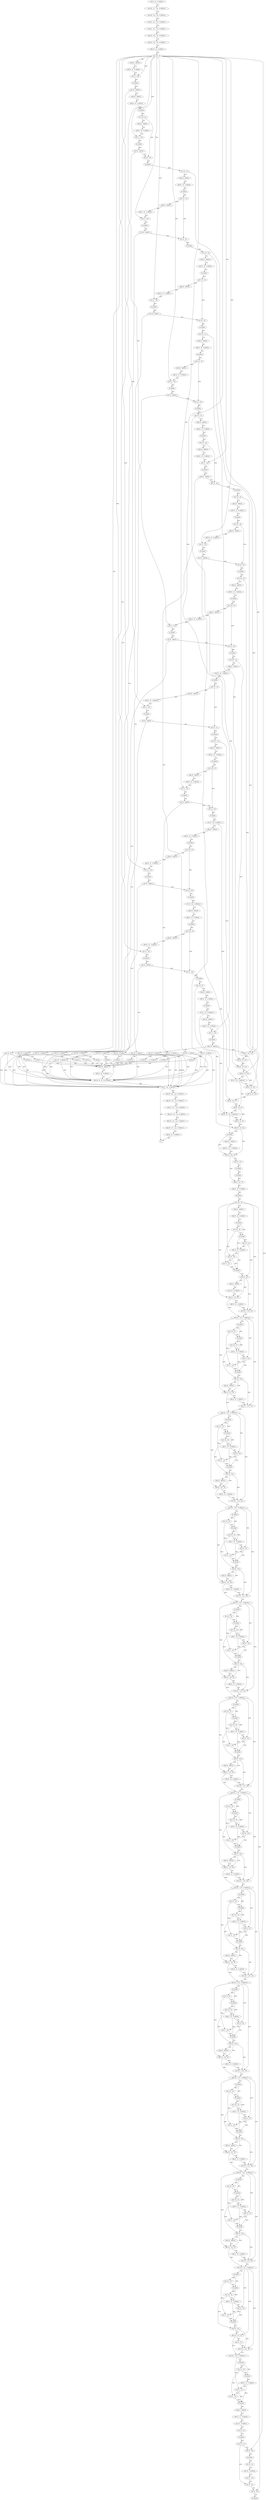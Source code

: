 digraph "func" {
"4214360" [label = "sub sp , sp , # address" ]
"4214364" [label = "stp x28 , x27 , [ sp , # address ]" ]
"4214368" [label = "stp x26 , x25 , [ sp , # address ]" ]
"4214372" [label = "stp x24 , x23 , [ sp , # address ]" ]
"4214376" [label = "stp x22 , x21 , [ sp , # address ]" ]
"4214380" [label = "stp x20 , x19 , [ sp , # address ]" ]
"4214384" [label = "stp x29 , x30 , [ sp , # address ]" ]
"4214388" [label = "add x29 , sp , # address" ]
"4214392" [label = "mov x19 , x0" ]
"4214396" [label = "adrp x0 , address" ]
"4214400" [label = "add x0 , x0 , # address" ]
"4214404" [label = "mov x1 , x19" ]
"4214408" [label = "bl symbol" ]
"4214412" [label = "cbz w0 , address" ]
"4214988" [label = "mov x8 , xzr" ]
"4214416" [label = "adrp x0 , address" ]
"4214992" [label = "b address" ]
"4215080" [label = "adrp x9 , address" ]
"4214420" [label = "add x0 , x0 , # address" ]
"4214424" [label = "bl symbol" ]
"4214428" [label = "mov x20 , x0" ]
"4214432" [label = "adrp x0 , address" ]
"4214436" [label = "add x0 , x0 , # address" ]
"4214440" [label = "mov x1 , x19" ]
"4214444" [label = "bl symbol" ]
"4214448" [label = "cbz w0 , address" ]
"4214996" [label = "mov w8 , # address" ]
"4214452" [label = "mov x0 , x20" ]
"4215084" [label = "add x9 , x9 , # address" ]
"4215088" [label = "add x8 , x9 , x8 , lsl # address" ]
"4215092" [label = "ldr w0 , [ x8 , # address ]" ]
"4215096" [label = "ldp x29 , x30 , [ sp , # address ]" ]
"4215100" [label = "ldp x20 , x19 , [ sp , # address ]" ]
"4215104" [label = "ldp x22 , x21 , [ sp , # address ]" ]
"4215108" [label = "ldp x24 , x23 , [ sp , # address ]" ]
"4215112" [label = "ldp x26 , x25 , [ sp , # address ]" ]
"4215116" [label = "ldp x28 , x27 , [ sp , # address ]" ]
"4215120" [label = "add sp , sp , # address" ]
"4215124" [label = "ret" ]
"4215000" [label = "b address" ]
"4214456" [label = "bl symbol" ]
"4214460" [label = "mov x20 , x0" ]
"4214464" [label = "adrp x0 , address" ]
"4214468" [label = "add x0 , x0 , # address" ]
"4214472" [label = "bl symbol" ]
"4214476" [label = "mov x21 , x0" ]
"4214480" [label = "adrp x0 , address" ]
"4214484" [label = "add x0 , x0 , # address" ]
"4214488" [label = "mov x1 , x19" ]
"4214492" [label = "bl symbol" ]
"4214496" [label = "cbz w0 , address" ]
"4215004" [label = "mov w8 , # address" ]
"4214500" [label = "mov x0 , x21" ]
"4215008" [label = "b address" ]
"4214504" [label = "bl symbol" ]
"4214508" [label = "mov x21 , x0" ]
"4214512" [label = "adrp x0 , address" ]
"4214516" [label = "add x0 , x0 , # address" ]
"4214520" [label = "bl symbol" ]
"4214524" [label = "mov x22 , x0" ]
"4214528" [label = "adrp x0 , address" ]
"4214532" [label = "add x0 , x0 , # address" ]
"4214536" [label = "mov x1 , x19" ]
"4214540" [label = "bl symbol" ]
"4214544" [label = "cbz w0 , address" ]
"4215012" [label = "mov w8 , # address" ]
"4214548" [label = "mov x0 , x22" ]
"4215016" [label = "b address" ]
"4214552" [label = "bl symbol" ]
"4214556" [label = "mov x22 , x0" ]
"4214560" [label = "adrp x0 , address" ]
"4214564" [label = "add x0 , x0 , # address" ]
"4214568" [label = "bl symbol" ]
"4214572" [label = "mov x23 , x0" ]
"4214576" [label = "adrp x0 , address" ]
"4214580" [label = "add x0 , x0 , # address" ]
"4214584" [label = "mov x1 , x19" ]
"4214588" [label = "bl symbol" ]
"4214592" [label = "cbz w0 , address" ]
"4215020" [label = "mov w8 , # address" ]
"4214596" [label = "mov x0 , x23" ]
"4215024" [label = "b address" ]
"4214600" [label = "bl symbol" ]
"4214604" [label = "mov x23 , x0" ]
"4214608" [label = "adrp x0 , address" ]
"4214612" [label = "add x0 , x0 , # address" ]
"4214616" [label = "bl symbol" ]
"4214620" [label = "mov x24 , x0" ]
"4214624" [label = "adrp x0 , address" ]
"4214628" [label = "add x0 , x0 , # address" ]
"4214632" [label = "mov x1 , x19" ]
"4214636" [label = "bl symbol" ]
"4214640" [label = "cbz w0 , address" ]
"4215028" [label = "mov w8 , # address" ]
"4214644" [label = "mov x0 , x24" ]
"4215032" [label = "b address" ]
"4214648" [label = "bl symbol" ]
"4214652" [label = "mov x24 , x0" ]
"4214656" [label = "adrp x0 , address" ]
"4214660" [label = "add x0 , x0 , # address" ]
"4214664" [label = "bl symbol" ]
"4214668" [label = "mov x25 , x0" ]
"4214672" [label = "adrp x0 , address" ]
"4214676" [label = "add x0 , x0 , # address" ]
"4214680" [label = "mov x1 , x19" ]
"4214684" [label = "bl symbol" ]
"4214688" [label = "cbz w0 , address" ]
"4215036" [label = "mov w8 , # address" ]
"4214692" [label = "mov x0 , x25" ]
"4215040" [label = "b address" ]
"4214696" [label = "bl symbol" ]
"4214700" [label = "mov x25 , x0" ]
"4214704" [label = "adrp x0 , address" ]
"4214708" [label = "add x0 , x0 , # address" ]
"4214712" [label = "bl symbol" ]
"4214716" [label = "mov x26 , x0" ]
"4214720" [label = "adrp x0 , address" ]
"4214724" [label = "add x0 , x0 , # address" ]
"4214728" [label = "mov x1 , x19" ]
"4214732" [label = "bl symbol" ]
"4214736" [label = "cbz w0 , address" ]
"4215044" [label = "mov w8 , # address" ]
"4214740" [label = "mov x0 , x26" ]
"4215048" [label = "b address" ]
"4214744" [label = "bl symbol" ]
"4214748" [label = "mov x26 , x0" ]
"4214752" [label = "adrp x0 , address" ]
"4214756" [label = "add x0 , x0 , # address" ]
"4214760" [label = "bl symbol" ]
"4214764" [label = "mov x27 , x0" ]
"4214768" [label = "adrp x0 , address" ]
"4214772" [label = "add x0 , x0 , # address" ]
"4214776" [label = "mov x1 , x19" ]
"4214780" [label = "bl symbol" ]
"4214784" [label = "cbz w0 , address" ]
"4215052" [label = "mov w8 , # address" ]
"4214788" [label = "mov x0 , x27" ]
"4215056" [label = "b address" ]
"4214792" [label = "bl symbol" ]
"4214796" [label = "mov x27 , x0" ]
"4214800" [label = "adrp x0 , address" ]
"4214804" [label = "add x0 , x0 , # address" ]
"4214808" [label = "bl symbol" ]
"4214812" [label = "mov x28 , x0" ]
"4214816" [label = "adrp x0 , address" ]
"4214820" [label = "add x0 , x0 , # address" ]
"4214824" [label = "mov x1 , x19" ]
"4214828" [label = "bl symbol" ]
"4214832" [label = "cbz w0 , address" ]
"4215060" [label = "mov w8 , # address" ]
"4214836" [label = "mov x0 , x28" ]
"4215064" [label = "b address" ]
"4214840" [label = "bl symbol" ]
"4214844" [label = "str x0 , [ sp , # address ]" ]
"4214848" [label = "adrp x0 , address" ]
"4214852" [label = "add x0 , x0 , # address" ]
"4214856" [label = "bl symbol" ]
"4214860" [label = "mov x28 , x0" ]
"4214864" [label = "adrp x0 , address" ]
"4214868" [label = "add x0 , x0 , # address" ]
"4214872" [label = "mov x1 , x19" ]
"4214876" [label = "bl symbol" ]
"4214880" [label = "cbz w0 , address" ]
"4215068" [label = "mov w8 , # address" ]
"4214884" [label = "mov x0 , x28" ]
"4215072" [label = "b address" ]
"4214888" [label = "bl symbol" ]
"4214892" [label = "str x0 , [ sp , # address ]" ]
"4214896" [label = "adrp x0 , address" ]
"4214900" [label = "add x0 , x0 , # address" ]
"4214904" [label = "bl symbol" ]
"4214908" [label = "mov x28 , x0" ]
"4214912" [label = "adrp x0 , address" ]
"4214916" [label = "add x0 , x0 , # address" ]
"4214920" [label = "mov x1 , x19" ]
"4214924" [label = "bl symbol" ]
"4214928" [label = "cbz w0 , address" ]
"4215076" [label = "mov w8 , # address" ]
"4214932" [label = "mov x0 , x28" ]
"4214936" [label = "bl symbol" ]
"4214940" [label = "mov x28 , x0" ]
"4214944" [label = "adrp x0 , address" ]
"4214948" [label = "add x0 , x0 , # address" ]
"4214952" [label = "bl symbol" ]
"4214956" [label = "str x0 , [ sp , # address ]" ]
"4214960" [label = "adrp x0 , address" ]
"4214964" [label = "add x0 , x0 , # address" ]
"4214968" [label = "mov x1 , x19" ]
"4214972" [label = "bl symbol" ]
"4214976" [label = "cbnz w0 , address" ]
"4215128" [label = "add x8 , x20 , x21" ]
"4214980" [label = "mov w8 , # address" ]
"4215132" [label = "add x8 , x8 , x22" ]
"4215136" [label = "add x8 , x8 , x23" ]
"4215140" [label = "add x8 , x8 , x24" ]
"4215144" [label = "ldr x9 , [ sp , # address ]" ]
"4215148" [label = "add x8 , x8 , x25" ]
"4215152" [label = "add x8 , x8 , x26" ]
"4215156" [label = "add x8 , x8 , x27" ]
"4215160" [label = "add x8 , x8 , x9" ]
"4215164" [label = "ldp x0 , x9 , [ sp , # address ]" ]
"4215168" [label = "add x8 , x8 , x9" ]
"4215172" [label = "add x20 , x8 , x28" ]
"4215176" [label = "bl symbol" ]
"4215180" [label = "adrp x21 , address" ]
"4215184" [label = "add x21 , x21 , # address" ]
"4215188" [label = "add x20 , x20 , x0" ]
"4215192" [label = "mov x0 , x21" ]
"4215196" [label = "bl symbol" ]
"4215200" [label = "bl symbol" ]
"4215204" [label = "add x8 , x20 , x0" ]
"4215208" [label = "add x0 , x8 , # address" ]
"4215212" [label = "bl symbol" ]
"4215216" [label = "mov x20 , x0" ]
"4215220" [label = "adrp x0 , address" ]
"4215224" [label = "add x0 , x0 , # address" ]
"4215228" [label = "bl symbol" ]
"4215232" [label = "mov x22 , x0" ]
"4215236" [label = "bl symbol" ]
"4215240" [label = "mov x23 , x0" ]
"4215244" [label = "add x2 , x0 , # address" ]
"4215248" [label = "mov x0 , x20" ]
"4215252" [label = "mov x1 , x22" ]
"4215256" [label = "bl symbol" ]
"4215260" [label = "sxtw x8 , w23" ]
"4215264" [label = "adrp x0 , address" ]
"4215268" [label = "mov w25 , # address" ]
"4215272" [label = "add x22 , x20 , x8" ]
"4215276" [label = "add x0 , x0 , # address" ]
"4215280" [label = "strh w25 , [ x20 , x8 ]" ]
"4215284" [label = "strb wzr , [ x22 , # address ]!" ]
"4215288" [label = "bl symbol" ]
"4215292" [label = "mov x23 , x0" ]
"4215296" [label = "bl symbol" ]
"4215300" [label = "mov x24 , x0" ]
"4215304" [label = "add x2 , x0 , # address" ]
"4215308" [label = "mov x0 , x22" ]
"4215312" [label = "mov x1 , x23" ]
"4215316" [label = "bl symbol" ]
"4215320" [label = "sxtw x8 , w24" ]
"4215324" [label = "adrp x0 , address" ]
"4215328" [label = "add x23 , x22 , x8" ]
"4215332" [label = "add x0 , x0 , # address" ]
"4215336" [label = "strh w25 , [ x22 , x8 ]" ]
"4215340" [label = "strb wzr , [ x23 , # address ]!" ]
"4215344" [label = "bl symbol" ]
"4215348" [label = "mov x22 , x0" ]
"4215352" [label = "bl symbol" ]
"4215356" [label = "mov x24 , x0" ]
"4215360" [label = "add x2 , x0 , # address" ]
"4215364" [label = "mov x0 , x23" ]
"4215368" [label = "mov x1 , x22" ]
"4215372" [label = "bl symbol" ]
"4215376" [label = "sxtw x8 , w24" ]
"4215380" [label = "adrp x0 , address" ]
"4215384" [label = "add x22 , x23 , x8" ]
"4215388" [label = "add x0 , x0 , # address" ]
"4215392" [label = "strh w25 , [ x23 , x8 ]" ]
"4215396" [label = "strb wzr , [ x22 , # address ]!" ]
"4215400" [label = "bl symbol" ]
"4215404" [label = "mov x23 , x0" ]
"4215408" [label = "bl symbol" ]
"4215412" [label = "mov x24 , x0" ]
"4215416" [label = "add x2 , x0 , # address" ]
"4215420" [label = "mov x0 , x22" ]
"4215424" [label = "mov x1 , x23" ]
"4215428" [label = "bl symbol" ]
"4215432" [label = "sxtw x8 , w24" ]
"4215436" [label = "adrp x0 , address" ]
"4215440" [label = "add x23 , x22 , x8" ]
"4215444" [label = "add x0 , x0 , # address" ]
"4215448" [label = "strh w25 , [ x22 , x8 ]" ]
"4215452" [label = "strb wzr , [ x23 , # address ]!" ]
"4215456" [label = "bl symbol" ]
"4215460" [label = "mov x22 , x0" ]
"4215464" [label = "bl symbol" ]
"4215468" [label = "mov x24 , x0" ]
"4215472" [label = "add x2 , x0 , # address" ]
"4215476" [label = "mov x0 , x23" ]
"4215480" [label = "mov x1 , x22" ]
"4215484" [label = "bl symbol" ]
"4215488" [label = "sxtw x8 , w24" ]
"4215492" [label = "adrp x0 , address" ]
"4215496" [label = "add x22 , x23 , x8" ]
"4215500" [label = "add x0 , x0 , # address" ]
"4215504" [label = "strh w25 , [ x23 , x8 ]" ]
"4215508" [label = "strb wzr , [ x22 , # address ]!" ]
"4215512" [label = "bl symbol" ]
"4215516" [label = "mov x23 , x0" ]
"4215520" [label = "bl symbol" ]
"4215524" [label = "mov x24 , x0" ]
"4215528" [label = "add x2 , x0 , # address" ]
"4215532" [label = "mov x0 , x22" ]
"4215536" [label = "mov x1 , x23" ]
"4215540" [label = "bl symbol" ]
"4215544" [label = "sxtw x8 , w24" ]
"4215548" [label = "adrp x0 , address" ]
"4215552" [label = "add x23 , x22 , x8" ]
"4215556" [label = "add x0 , x0 , # address" ]
"4215560" [label = "strh w25 , [ x22 , x8 ]" ]
"4215564" [label = "strb wzr , [ x23 , # address ]!" ]
"4215568" [label = "bl symbol" ]
"4215572" [label = "mov x22 , x0" ]
"4215576" [label = "bl symbol" ]
"4215580" [label = "mov x24 , x0" ]
"4215584" [label = "add x2 , x0 , # address" ]
"4215588" [label = "mov x0 , x23" ]
"4215592" [label = "mov x1 , x22" ]
"4215596" [label = "bl symbol" ]
"4215600" [label = "sxtw x8 , w24" ]
"4215604" [label = "adrp x0 , address" ]
"4215608" [label = "add x22 , x23 , x8" ]
"4215612" [label = "add x0 , x0 , # address" ]
"4215616" [label = "strh w25 , [ x23 , x8 ]" ]
"4215620" [label = "strb wzr , [ x22 , # address ]!" ]
"4215624" [label = "bl symbol" ]
"4215628" [label = "mov x23 , x0" ]
"4215632" [label = "bl symbol" ]
"4215636" [label = "mov x24 , x0" ]
"4215640" [label = "add x2 , x0 , # address" ]
"4215644" [label = "mov x0 , x22" ]
"4215648" [label = "mov x1 , x23" ]
"4215652" [label = "bl symbol" ]
"4215656" [label = "sxtw x8 , w24" ]
"4215660" [label = "adrp x0 , address" ]
"4215664" [label = "add x23 , x22 , x8" ]
"4215668" [label = "add x0 , x0 , # address" ]
"4215672" [label = "strh w25 , [ x22 , x8 ]" ]
"4215676" [label = "strb wzr , [ x23 , # address ]!" ]
"4215680" [label = "bl symbol" ]
"4215684" [label = "mov x22 , x0" ]
"4215688" [label = "bl symbol" ]
"4215692" [label = "mov x24 , x0" ]
"4215696" [label = "add x2 , x0 , # address" ]
"4215700" [label = "mov x0 , x23" ]
"4215704" [label = "mov x1 , x22" ]
"4215708" [label = "bl symbol" ]
"4215712" [label = "sxtw x8 , w24" ]
"4215716" [label = "adrp x0 , address" ]
"4215720" [label = "add x22 , x23 , x8" ]
"4215724" [label = "add x0 , x0 , # address" ]
"4215728" [label = "strh w25 , [ x23 , x8 ]" ]
"4215732" [label = "strb wzr , [ x22 , # address ]!" ]
"4215736" [label = "bl symbol" ]
"4215740" [label = "mov x23 , x0" ]
"4215744" [label = "bl symbol" ]
"4215748" [label = "mov x24 , x0" ]
"4215752" [label = "add x2 , x0 , # address" ]
"4215756" [label = "mov x0 , x22" ]
"4215760" [label = "mov x1 , x23" ]
"4215764" [label = "bl symbol" ]
"4215768" [label = "sxtw x8 , w24" ]
"4215772" [label = "adrp x0 , address" ]
"4215776" [label = "add x23 , x22 , x8" ]
"4215780" [label = "add x0 , x0 , # address" ]
"4215784" [label = "strh w25 , [ x22 , x8 ]" ]
"4215788" [label = "strb wzr , [ x23 , # address ]!" ]
"4215792" [label = "bl symbol" ]
"4215796" [label = "mov x22 , x0" ]
"4215800" [label = "bl symbol" ]
"4215804" [label = "mov x24 , x0" ]
"4215808" [label = "add x2 , x0 , # address" ]
"4215812" [label = "mov x0 , x23" ]
"4215816" [label = "mov x1 , x22" ]
"4215820" [label = "bl symbol" ]
"4215824" [label = "sxtw x8 , w24" ]
"4215828" [label = "adrp x0 , address" ]
"4215832" [label = "add x22 , x23 , x8" ]
"4215836" [label = "add x0 , x0 , # address" ]
"4215840" [label = "strh w25 , [ x23 , x8 ]" ]
"4215844" [label = "strb wzr , [ x22 , # address ]!" ]
"4215848" [label = "bl symbol" ]
"4215852" [label = "mov x23 , x0" ]
"4215856" [label = "bl symbol" ]
"4215860" [label = "mov x24 , x0" ]
"4215864" [label = "add x2 , x0 , # address" ]
"4215868" [label = "mov x0 , x22" ]
"4215872" [label = "mov x1 , x23" ]
"4215876" [label = "bl symbol" ]
"4215880" [label = "sxtw x8 , w24" ]
"4215884" [label = "add x23 , x22 , x8" ]
"4215888" [label = "mov x0 , x21" ]
"4215892" [label = "strh w25 , [ x22 , x8 ]" ]
"4215896" [label = "strb wzr , [ x23 , # address ]!" ]
"4215900" [label = "bl symbol" ]
"4215904" [label = "mov x21 , x0" ]
"4215908" [label = "bl symbol" ]
"4215912" [label = "add x2 , x0 , # address" ]
"4215916" [label = "mov x0 , x23" ]
"4215920" [label = "mov x1 , x21" ]
"4215924" [label = "bl symbol" ]
"4215928" [label = "adrp x1 , address" ]
"4215932" [label = "add x1 , x1 , # address" ]
"4215936" [label = "mov w2 , # address" ]
"4215940" [label = "mov x0 , xzr" ]
"4215944" [label = "bl symbol" ]
"4215948" [label = "mov x21 , x0" ]
"4215952" [label = "mov x0 , x19" ]
"4215956" [label = "bl symbol" ]
"4215960" [label = "mov x3 , x0" ]
"4215964" [label = "mov w0 , # address" ]
"4215968" [label = "mov w1 , wzr" ]
"4215972" [label = "mov x2 , x21" ]
"4215976" [label = "mov x4 , x20" ]
"4215980" [label = "bl symbol" ]
"4214984" [label = "b address" ]
"4214360" -> "4214364" [ label = "CFG" ]
"4214364" -> "4214368" [ label = "CFG" ]
"4214368" -> "4214372" [ label = "CFG" ]
"4214372" -> "4214376" [ label = "CFG" ]
"4214376" -> "4214380" [ label = "CFG" ]
"4214380" -> "4214384" [ label = "CFG" ]
"4214384" -> "4214388" [ label = "CFG" ]
"4214388" -> "4214392" [ label = "CFG" ]
"4214392" -> "4214396" [ label = "CFG" ]
"4214392" -> "4214404" [ label = "DFG" ]
"4214392" -> "4214440" [ label = "DFG" ]
"4214392" -> "4214488" [ label = "DFG" ]
"4214392" -> "4214536" [ label = "DFG" ]
"4214392" -> "4214584" [ label = "DFG" ]
"4214392" -> "4214632" [ label = "DFG" ]
"4214392" -> "4214680" [ label = "DFG" ]
"4214392" -> "4214728" [ label = "DFG" ]
"4214392" -> "4214776" [ label = "DFG" ]
"4214392" -> "4214824" [ label = "DFG" ]
"4214392" -> "4214872" [ label = "DFG" ]
"4214392" -> "4214920" [ label = "DFG" ]
"4214392" -> "4214968" [ label = "DFG" ]
"4214392" -> "4215952" [ label = "DFG" ]
"4214396" -> "4214400" [ label = "CFG" ]
"4214400" -> "4214404" [ label = "CFG" ]
"4214404" -> "4214408" [ label = "DFG" ]
"4214408" -> "4214412" [ label = "DFG" ]
"4214412" -> "4214988" [ label = "CFG" ]
"4214412" -> "4214416" [ label = "CFG" ]
"4214988" -> "4214992" [ label = "CFG" ]
"4214988" -> "4215088" [ label = "DFG" ]
"4214988" -> "4215092" [ label = "DFG" ]
"4214416" -> "4214420" [ label = "CFG" ]
"4214992" -> "4215080" [ label = "CFG" ]
"4215080" -> "4215084" [ label = "CFG" ]
"4214420" -> "4214424" [ label = "CFG" ]
"4214424" -> "4214428" [ label = "DFG" ]
"4214428" -> "4214432" [ label = "CFG" ]
"4214428" -> "4214452" [ label = "DFG" ]
"4214432" -> "4214436" [ label = "CFG" ]
"4214436" -> "4214440" [ label = "CFG" ]
"4214440" -> "4214444" [ label = "DFG" ]
"4214444" -> "4214448" [ label = "DFG" ]
"4214448" -> "4214996" [ label = "CFG" ]
"4214448" -> "4214452" [ label = "CFG" ]
"4214996" -> "4215000" [ label = "CFG" ]
"4214996" -> "4215088" [ label = "DFG" ]
"4214996" -> "4215092" [ label = "DFG" ]
"4214452" -> "4214456" [ label = "DFG" ]
"4215084" -> "4215088" [ label = "CFG" ]
"4215088" -> "4215092" [ label = "DFG" ]
"4215092" -> "4215096" [ label = "CFG" ]
"4215092" -> "4215124" [ label = "DFG" ]
"4215096" -> "4215100" [ label = "CFG" ]
"4215100" -> "4215104" [ label = "CFG" ]
"4215104" -> "4215108" [ label = "CFG" ]
"4215108" -> "4215112" [ label = "CFG" ]
"4215112" -> "4215116" [ label = "CFG" ]
"4215116" -> "4215120" [ label = "CFG" ]
"4215120" -> "4215124" [ label = "CFG" ]
"4215000" -> "4215080" [ label = "CFG" ]
"4214456" -> "4214460" [ label = "DFG" ]
"4214460" -> "4214464" [ label = "CFG" ]
"4214460" -> "4215128" [ label = "DFG" ]
"4214464" -> "4214468" [ label = "CFG" ]
"4214468" -> "4214472" [ label = "CFG" ]
"4214472" -> "4214476" [ label = "DFG" ]
"4214476" -> "4214480" [ label = "CFG" ]
"4214476" -> "4214500" [ label = "DFG" ]
"4214480" -> "4214484" [ label = "CFG" ]
"4214484" -> "4214488" [ label = "CFG" ]
"4214488" -> "4214492" [ label = "DFG" ]
"4214492" -> "4214496" [ label = "DFG" ]
"4214496" -> "4215004" [ label = "CFG" ]
"4214496" -> "4214500" [ label = "CFG" ]
"4215004" -> "4215008" [ label = "CFG" ]
"4215004" -> "4215088" [ label = "DFG" ]
"4215004" -> "4215092" [ label = "DFG" ]
"4214500" -> "4214504" [ label = "DFG" ]
"4215008" -> "4215080" [ label = "CFG" ]
"4214504" -> "4214508" [ label = "DFG" ]
"4214508" -> "4214512" [ label = "CFG" ]
"4214508" -> "4215128" [ label = "DFG" ]
"4214512" -> "4214516" [ label = "CFG" ]
"4214516" -> "4214520" [ label = "CFG" ]
"4214520" -> "4214524" [ label = "DFG" ]
"4214524" -> "4214528" [ label = "CFG" ]
"4214524" -> "4214548" [ label = "DFG" ]
"4214528" -> "4214532" [ label = "CFG" ]
"4214532" -> "4214536" [ label = "CFG" ]
"4214536" -> "4214540" [ label = "DFG" ]
"4214540" -> "4214544" [ label = "DFG" ]
"4214544" -> "4215012" [ label = "CFG" ]
"4214544" -> "4214548" [ label = "CFG" ]
"4215012" -> "4215016" [ label = "CFG" ]
"4215012" -> "4215088" [ label = "DFG" ]
"4215012" -> "4215092" [ label = "DFG" ]
"4214548" -> "4214552" [ label = "DFG" ]
"4215016" -> "4215080" [ label = "CFG" ]
"4214552" -> "4214556" [ label = "DFG" ]
"4214556" -> "4214560" [ label = "CFG" ]
"4214556" -> "4215132" [ label = "DFG" ]
"4214560" -> "4214564" [ label = "CFG" ]
"4214564" -> "4214568" [ label = "CFG" ]
"4214568" -> "4214572" [ label = "DFG" ]
"4214572" -> "4214576" [ label = "CFG" ]
"4214572" -> "4214596" [ label = "DFG" ]
"4214576" -> "4214580" [ label = "CFG" ]
"4214580" -> "4214584" [ label = "CFG" ]
"4214584" -> "4214588" [ label = "DFG" ]
"4214588" -> "4214592" [ label = "DFG" ]
"4214592" -> "4215020" [ label = "CFG" ]
"4214592" -> "4214596" [ label = "CFG" ]
"4215020" -> "4215024" [ label = "CFG" ]
"4215020" -> "4215088" [ label = "DFG" ]
"4215020" -> "4215092" [ label = "DFG" ]
"4214596" -> "4214600" [ label = "DFG" ]
"4215024" -> "4215080" [ label = "CFG" ]
"4214600" -> "4214604" [ label = "DFG" ]
"4214604" -> "4214608" [ label = "CFG" ]
"4214604" -> "4215136" [ label = "DFG" ]
"4214608" -> "4214612" [ label = "CFG" ]
"4214612" -> "4214616" [ label = "CFG" ]
"4214616" -> "4214620" [ label = "DFG" ]
"4214620" -> "4214624" [ label = "CFG" ]
"4214620" -> "4214644" [ label = "DFG" ]
"4214624" -> "4214628" [ label = "CFG" ]
"4214628" -> "4214632" [ label = "CFG" ]
"4214632" -> "4214636" [ label = "DFG" ]
"4214636" -> "4214640" [ label = "DFG" ]
"4214640" -> "4215028" [ label = "CFG" ]
"4214640" -> "4214644" [ label = "CFG" ]
"4215028" -> "4215032" [ label = "CFG" ]
"4215028" -> "4215088" [ label = "DFG" ]
"4215028" -> "4215092" [ label = "DFG" ]
"4214644" -> "4214648" [ label = "DFG" ]
"4215032" -> "4215080" [ label = "CFG" ]
"4214648" -> "4214652" [ label = "DFG" ]
"4214652" -> "4214656" [ label = "CFG" ]
"4214652" -> "4215140" [ label = "DFG" ]
"4214656" -> "4214660" [ label = "CFG" ]
"4214660" -> "4214664" [ label = "CFG" ]
"4214664" -> "4214668" [ label = "DFG" ]
"4214668" -> "4214672" [ label = "CFG" ]
"4214668" -> "4214692" [ label = "DFG" ]
"4214672" -> "4214676" [ label = "CFG" ]
"4214676" -> "4214680" [ label = "CFG" ]
"4214680" -> "4214684" [ label = "DFG" ]
"4214684" -> "4214688" [ label = "DFG" ]
"4214688" -> "4215036" [ label = "CFG" ]
"4214688" -> "4214692" [ label = "CFG" ]
"4215036" -> "4215040" [ label = "CFG" ]
"4215036" -> "4215088" [ label = "DFG" ]
"4215036" -> "4215092" [ label = "DFG" ]
"4214692" -> "4214696" [ label = "DFG" ]
"4215040" -> "4215080" [ label = "CFG" ]
"4214696" -> "4214700" [ label = "DFG" ]
"4214700" -> "4214704" [ label = "CFG" ]
"4214700" -> "4215148" [ label = "DFG" ]
"4214704" -> "4214708" [ label = "CFG" ]
"4214708" -> "4214712" [ label = "CFG" ]
"4214712" -> "4214716" [ label = "DFG" ]
"4214716" -> "4214720" [ label = "CFG" ]
"4214716" -> "4214740" [ label = "DFG" ]
"4214720" -> "4214724" [ label = "CFG" ]
"4214724" -> "4214728" [ label = "CFG" ]
"4214728" -> "4214732" [ label = "DFG" ]
"4214732" -> "4214736" [ label = "DFG" ]
"4214736" -> "4215044" [ label = "CFG" ]
"4214736" -> "4214740" [ label = "CFG" ]
"4215044" -> "4215048" [ label = "CFG" ]
"4215044" -> "4215088" [ label = "DFG" ]
"4215044" -> "4215092" [ label = "DFG" ]
"4214740" -> "4214744" [ label = "DFG" ]
"4215048" -> "4215080" [ label = "CFG" ]
"4214744" -> "4214748" [ label = "DFG" ]
"4214748" -> "4214752" [ label = "CFG" ]
"4214748" -> "4215152" [ label = "DFG" ]
"4214752" -> "4214756" [ label = "CFG" ]
"4214756" -> "4214760" [ label = "CFG" ]
"4214760" -> "4214764" [ label = "DFG" ]
"4214764" -> "4214768" [ label = "CFG" ]
"4214764" -> "4214788" [ label = "DFG" ]
"4214768" -> "4214772" [ label = "CFG" ]
"4214772" -> "4214776" [ label = "CFG" ]
"4214776" -> "4214780" [ label = "DFG" ]
"4214780" -> "4214784" [ label = "DFG" ]
"4214784" -> "4215052" [ label = "CFG" ]
"4214784" -> "4214788" [ label = "CFG" ]
"4215052" -> "4215056" [ label = "CFG" ]
"4215052" -> "4215088" [ label = "DFG" ]
"4215052" -> "4215092" [ label = "DFG" ]
"4214788" -> "4214792" [ label = "DFG" ]
"4215056" -> "4215080" [ label = "CFG" ]
"4214792" -> "4214796" [ label = "DFG" ]
"4214796" -> "4214800" [ label = "CFG" ]
"4214796" -> "4215156" [ label = "DFG" ]
"4214800" -> "4214804" [ label = "CFG" ]
"4214804" -> "4214808" [ label = "CFG" ]
"4214808" -> "4214812" [ label = "DFG" ]
"4214812" -> "4214816" [ label = "CFG" ]
"4214812" -> "4214836" [ label = "DFG" ]
"4214816" -> "4214820" [ label = "CFG" ]
"4214820" -> "4214824" [ label = "CFG" ]
"4214824" -> "4214828" [ label = "DFG" ]
"4214828" -> "4214832" [ label = "DFG" ]
"4214832" -> "4215060" [ label = "CFG" ]
"4214832" -> "4214836" [ label = "CFG" ]
"4215060" -> "4215064" [ label = "CFG" ]
"4215060" -> "4215088" [ label = "DFG" ]
"4215060" -> "4215092" [ label = "DFG" ]
"4214836" -> "4214840" [ label = "DFG" ]
"4215064" -> "4215080" [ label = "CFG" ]
"4214840" -> "4214844" [ label = "DFG" ]
"4214844" -> "4214848" [ label = "CFG" ]
"4214844" -> "4215144" [ label = "DFG" ]
"4214848" -> "4214852" [ label = "CFG" ]
"4214852" -> "4214856" [ label = "CFG" ]
"4214856" -> "4214860" [ label = "DFG" ]
"4214860" -> "4214864" [ label = "CFG" ]
"4214860" -> "4214884" [ label = "DFG" ]
"4214864" -> "4214868" [ label = "CFG" ]
"4214868" -> "4214872" [ label = "CFG" ]
"4214872" -> "4214876" [ label = "DFG" ]
"4214876" -> "4214880" [ label = "DFG" ]
"4214880" -> "4215068" [ label = "CFG" ]
"4214880" -> "4214884" [ label = "CFG" ]
"4215068" -> "4215072" [ label = "CFG" ]
"4215068" -> "4215088" [ label = "DFG" ]
"4215068" -> "4215092" [ label = "DFG" ]
"4214884" -> "4214888" [ label = "DFG" ]
"4215072" -> "4215080" [ label = "CFG" ]
"4214888" -> "4214892" [ label = "DFG" ]
"4214892" -> "4214896" [ label = "CFG" ]
"4214892" -> "4215164" [ label = "DFG" ]
"4214896" -> "4214900" [ label = "CFG" ]
"4214900" -> "4214904" [ label = "CFG" ]
"4214904" -> "4214908" [ label = "DFG" ]
"4214908" -> "4214912" [ label = "CFG" ]
"4214908" -> "4214932" [ label = "DFG" ]
"4214912" -> "4214916" [ label = "CFG" ]
"4214916" -> "4214920" [ label = "CFG" ]
"4214920" -> "4214924" [ label = "DFG" ]
"4214924" -> "4214928" [ label = "DFG" ]
"4214928" -> "4215076" [ label = "CFG" ]
"4214928" -> "4214932" [ label = "CFG" ]
"4215076" -> "4215080" [ label = "CFG" ]
"4215076" -> "4215088" [ label = "DFG" ]
"4215076" -> "4215092" [ label = "DFG" ]
"4214932" -> "4214936" [ label = "DFG" ]
"4214936" -> "4214940" [ label = "DFG" ]
"4214940" -> "4214944" [ label = "CFG" ]
"4214940" -> "4215172" [ label = "DFG" ]
"4214944" -> "4214948" [ label = "CFG" ]
"4214948" -> "4214952" [ label = "CFG" ]
"4214952" -> "4214956" [ label = "DFG" ]
"4214956" -> "4214960" [ label = "CFG" ]
"4214956" -> "4215164" [ label = "DFG" ]
"4214960" -> "4214964" [ label = "CFG" ]
"4214964" -> "4214968" [ label = "CFG" ]
"4214968" -> "4214972" [ label = "DFG" ]
"4214972" -> "4214976" [ label = "DFG" ]
"4214976" -> "4215128" [ label = "CFG" ]
"4214976" -> "4214980" [ label = "CFG" ]
"4215128" -> "4215132" [ label = "DFG" ]
"4214980" -> "4214984" [ label = "CFG" ]
"4214980" -> "4215088" [ label = "DFG" ]
"4214980" -> "4215092" [ label = "DFG" ]
"4215132" -> "4215136" [ label = "DFG" ]
"4215136" -> "4215140" [ label = "DFG" ]
"4215140" -> "4215144" [ label = "CFG" ]
"4215140" -> "4215148" [ label = "DFG" ]
"4215144" -> "4215148" [ label = "CFG" ]
"4215144" -> "4215160" [ label = "DFG" ]
"4215148" -> "4215152" [ label = "DFG" ]
"4215152" -> "4215156" [ label = "DFG" ]
"4215156" -> "4215160" [ label = "DFG" ]
"4215160" -> "4215164" [ label = "CFG" ]
"4215160" -> "4215168" [ label = "DFG" ]
"4215164" -> "4215168" [ label = "DFG" ]
"4215164" -> "4215176" [ label = "DFG" ]
"4215168" -> "4215172" [ label = "DFG" ]
"4215172" -> "4215176" [ label = "CFG" ]
"4215172" -> "4215188" [ label = "DFG" ]
"4215176" -> "4215180" [ label = "CFG" ]
"4215176" -> "4215188" [ label = "DFG" ]
"4215180" -> "4215184" [ label = "CFG" ]
"4215184" -> "4215188" [ label = "CFG" ]
"4215188" -> "4215192" [ label = "CFG" ]
"4215188" -> "4215204" [ label = "DFG" ]
"4215192" -> "4215196" [ label = "CFG" ]
"4215196" -> "4215200" [ label = "DFG" ]
"4215200" -> "4215204" [ label = "DFG" ]
"4215204" -> "4215208" [ label = "DFG" ]
"4215208" -> "4215212" [ label = "DFG" ]
"4215212" -> "4215216" [ label = "DFG" ]
"4215216" -> "4215220" [ label = "CFG" ]
"4215216" -> "4215248" [ label = "DFG" ]
"4215216" -> "4215272" [ label = "DFG" ]
"4215216" -> "4215280" [ label = "DFG" ]
"4215216" -> "4215976" [ label = "DFG" ]
"4215220" -> "4215224" [ label = "CFG" ]
"4215224" -> "4215228" [ label = "CFG" ]
"4215228" -> "4215232" [ label = "DFG" ]
"4215228" -> "4215236" [ label = "DFG" ]
"4215232" -> "4215236" [ label = "CFG" ]
"4215232" -> "4215252" [ label = "DFG" ]
"4215236" -> "4215240" [ label = "DFG" ]
"4215236" -> "4215244" [ label = "DFG" ]
"4215240" -> "4215244" [ label = "CFG" ]
"4215240" -> "4215260" [ label = "DFG" ]
"4215244" -> "4215248" [ label = "CFG" ]
"4215244" -> "4215256" [ label = "DFG" ]
"4215248" -> "4215252" [ label = "CFG" ]
"4215248" -> "4215256" [ label = "DFG" ]
"4215252" -> "4215256" [ label = "DFG" ]
"4215256" -> "4215260" [ label = "CFG" ]
"4215260" -> "4215264" [ label = "CFG" ]
"4215260" -> "4215272" [ label = "DFG" ]
"4215260" -> "4215280" [ label = "DFG" ]
"4215264" -> "4215268" [ label = "CFG" ]
"4215268" -> "4215272" [ label = "CFG" ]
"4215272" -> "4215276" [ label = "CFG" ]
"4215272" -> "4215284" [ label = "DFG" ]
"4215276" -> "4215280" [ label = "CFG" ]
"4215280" -> "4215284" [ label = "CFG" ]
"4215284" -> "4215288" [ label = "CFG" ]
"4215284" -> "4215308" [ label = "DFG" ]
"4215284" -> "4215328" [ label = "DFG" ]
"4215284" -> "4215336" [ label = "DFG" ]
"4215288" -> "4215292" [ label = "DFG" ]
"4215288" -> "4215296" [ label = "DFG" ]
"4215292" -> "4215296" [ label = "CFG" ]
"4215292" -> "4215312" [ label = "DFG" ]
"4215296" -> "4215300" [ label = "DFG" ]
"4215296" -> "4215304" [ label = "DFG" ]
"4215300" -> "4215304" [ label = "CFG" ]
"4215300" -> "4215320" [ label = "DFG" ]
"4215304" -> "4215308" [ label = "CFG" ]
"4215304" -> "4215316" [ label = "DFG" ]
"4215308" -> "4215312" [ label = "CFG" ]
"4215308" -> "4215316" [ label = "DFG" ]
"4215312" -> "4215316" [ label = "DFG" ]
"4215316" -> "4215320" [ label = "CFG" ]
"4215320" -> "4215324" [ label = "CFG" ]
"4215320" -> "4215328" [ label = "DFG" ]
"4215320" -> "4215336" [ label = "DFG" ]
"4215324" -> "4215328" [ label = "CFG" ]
"4215328" -> "4215332" [ label = "CFG" ]
"4215328" -> "4215340" [ label = "DFG" ]
"4215332" -> "4215336" [ label = "CFG" ]
"4215336" -> "4215340" [ label = "CFG" ]
"4215340" -> "4215344" [ label = "CFG" ]
"4215340" -> "4215364" [ label = "DFG" ]
"4215340" -> "4215384" [ label = "DFG" ]
"4215340" -> "4215392" [ label = "DFG" ]
"4215344" -> "4215348" [ label = "DFG" ]
"4215344" -> "4215352" [ label = "DFG" ]
"4215348" -> "4215352" [ label = "CFG" ]
"4215348" -> "4215368" [ label = "DFG" ]
"4215352" -> "4215356" [ label = "DFG" ]
"4215352" -> "4215360" [ label = "DFG" ]
"4215356" -> "4215360" [ label = "CFG" ]
"4215356" -> "4215376" [ label = "DFG" ]
"4215360" -> "4215364" [ label = "CFG" ]
"4215360" -> "4215372" [ label = "DFG" ]
"4215364" -> "4215368" [ label = "CFG" ]
"4215364" -> "4215372" [ label = "DFG" ]
"4215368" -> "4215372" [ label = "DFG" ]
"4215372" -> "4215376" [ label = "CFG" ]
"4215376" -> "4215380" [ label = "CFG" ]
"4215376" -> "4215384" [ label = "DFG" ]
"4215376" -> "4215392" [ label = "DFG" ]
"4215380" -> "4215384" [ label = "CFG" ]
"4215384" -> "4215388" [ label = "CFG" ]
"4215384" -> "4215396" [ label = "DFG" ]
"4215388" -> "4215392" [ label = "CFG" ]
"4215392" -> "4215396" [ label = "CFG" ]
"4215396" -> "4215400" [ label = "CFG" ]
"4215396" -> "4215420" [ label = "DFG" ]
"4215396" -> "4215440" [ label = "DFG" ]
"4215396" -> "4215448" [ label = "DFG" ]
"4215400" -> "4215404" [ label = "DFG" ]
"4215400" -> "4215408" [ label = "DFG" ]
"4215404" -> "4215408" [ label = "CFG" ]
"4215404" -> "4215424" [ label = "DFG" ]
"4215408" -> "4215412" [ label = "DFG" ]
"4215408" -> "4215416" [ label = "DFG" ]
"4215412" -> "4215416" [ label = "CFG" ]
"4215412" -> "4215432" [ label = "DFG" ]
"4215416" -> "4215420" [ label = "CFG" ]
"4215416" -> "4215428" [ label = "DFG" ]
"4215420" -> "4215424" [ label = "CFG" ]
"4215420" -> "4215428" [ label = "DFG" ]
"4215424" -> "4215428" [ label = "DFG" ]
"4215428" -> "4215432" [ label = "CFG" ]
"4215432" -> "4215436" [ label = "CFG" ]
"4215432" -> "4215440" [ label = "DFG" ]
"4215432" -> "4215448" [ label = "DFG" ]
"4215436" -> "4215440" [ label = "CFG" ]
"4215440" -> "4215444" [ label = "CFG" ]
"4215440" -> "4215452" [ label = "DFG" ]
"4215444" -> "4215448" [ label = "CFG" ]
"4215448" -> "4215452" [ label = "CFG" ]
"4215452" -> "4215456" [ label = "CFG" ]
"4215452" -> "4215476" [ label = "DFG" ]
"4215452" -> "4215496" [ label = "DFG" ]
"4215452" -> "4215504" [ label = "DFG" ]
"4215456" -> "4215460" [ label = "DFG" ]
"4215456" -> "4215464" [ label = "DFG" ]
"4215460" -> "4215464" [ label = "CFG" ]
"4215460" -> "4215480" [ label = "DFG" ]
"4215464" -> "4215468" [ label = "DFG" ]
"4215464" -> "4215472" [ label = "DFG" ]
"4215468" -> "4215472" [ label = "CFG" ]
"4215468" -> "4215488" [ label = "DFG" ]
"4215472" -> "4215476" [ label = "CFG" ]
"4215472" -> "4215484" [ label = "DFG" ]
"4215476" -> "4215480" [ label = "CFG" ]
"4215476" -> "4215484" [ label = "DFG" ]
"4215480" -> "4215484" [ label = "DFG" ]
"4215484" -> "4215488" [ label = "CFG" ]
"4215488" -> "4215492" [ label = "CFG" ]
"4215488" -> "4215496" [ label = "DFG" ]
"4215488" -> "4215504" [ label = "DFG" ]
"4215492" -> "4215496" [ label = "CFG" ]
"4215496" -> "4215500" [ label = "CFG" ]
"4215496" -> "4215508" [ label = "DFG" ]
"4215500" -> "4215504" [ label = "CFG" ]
"4215504" -> "4215508" [ label = "CFG" ]
"4215508" -> "4215512" [ label = "CFG" ]
"4215508" -> "4215532" [ label = "DFG" ]
"4215508" -> "4215552" [ label = "DFG" ]
"4215508" -> "4215560" [ label = "DFG" ]
"4215512" -> "4215516" [ label = "DFG" ]
"4215512" -> "4215520" [ label = "DFG" ]
"4215516" -> "4215520" [ label = "CFG" ]
"4215516" -> "4215536" [ label = "DFG" ]
"4215520" -> "4215524" [ label = "DFG" ]
"4215520" -> "4215528" [ label = "DFG" ]
"4215524" -> "4215528" [ label = "CFG" ]
"4215524" -> "4215544" [ label = "DFG" ]
"4215528" -> "4215532" [ label = "CFG" ]
"4215528" -> "4215540" [ label = "DFG" ]
"4215532" -> "4215536" [ label = "CFG" ]
"4215532" -> "4215540" [ label = "DFG" ]
"4215536" -> "4215540" [ label = "DFG" ]
"4215540" -> "4215544" [ label = "CFG" ]
"4215544" -> "4215548" [ label = "CFG" ]
"4215544" -> "4215552" [ label = "DFG" ]
"4215544" -> "4215560" [ label = "DFG" ]
"4215548" -> "4215552" [ label = "CFG" ]
"4215552" -> "4215556" [ label = "CFG" ]
"4215552" -> "4215564" [ label = "DFG" ]
"4215556" -> "4215560" [ label = "CFG" ]
"4215560" -> "4215564" [ label = "CFG" ]
"4215564" -> "4215568" [ label = "CFG" ]
"4215564" -> "4215588" [ label = "DFG" ]
"4215564" -> "4215608" [ label = "DFG" ]
"4215564" -> "4215616" [ label = "DFG" ]
"4215568" -> "4215572" [ label = "DFG" ]
"4215568" -> "4215576" [ label = "DFG" ]
"4215572" -> "4215576" [ label = "CFG" ]
"4215572" -> "4215592" [ label = "DFG" ]
"4215576" -> "4215580" [ label = "DFG" ]
"4215576" -> "4215584" [ label = "DFG" ]
"4215580" -> "4215584" [ label = "CFG" ]
"4215580" -> "4215600" [ label = "DFG" ]
"4215584" -> "4215588" [ label = "CFG" ]
"4215584" -> "4215596" [ label = "DFG" ]
"4215588" -> "4215592" [ label = "CFG" ]
"4215588" -> "4215596" [ label = "DFG" ]
"4215592" -> "4215596" [ label = "DFG" ]
"4215596" -> "4215600" [ label = "CFG" ]
"4215600" -> "4215604" [ label = "CFG" ]
"4215600" -> "4215608" [ label = "DFG" ]
"4215600" -> "4215616" [ label = "DFG" ]
"4215604" -> "4215608" [ label = "CFG" ]
"4215608" -> "4215612" [ label = "CFG" ]
"4215608" -> "4215620" [ label = "DFG" ]
"4215612" -> "4215616" [ label = "CFG" ]
"4215616" -> "4215620" [ label = "CFG" ]
"4215620" -> "4215624" [ label = "CFG" ]
"4215620" -> "4215644" [ label = "DFG" ]
"4215620" -> "4215664" [ label = "DFG" ]
"4215620" -> "4215672" [ label = "DFG" ]
"4215624" -> "4215628" [ label = "DFG" ]
"4215624" -> "4215632" [ label = "DFG" ]
"4215628" -> "4215632" [ label = "CFG" ]
"4215628" -> "4215648" [ label = "DFG" ]
"4215632" -> "4215636" [ label = "DFG" ]
"4215632" -> "4215640" [ label = "DFG" ]
"4215636" -> "4215640" [ label = "CFG" ]
"4215636" -> "4215656" [ label = "DFG" ]
"4215640" -> "4215644" [ label = "CFG" ]
"4215640" -> "4215652" [ label = "DFG" ]
"4215644" -> "4215648" [ label = "CFG" ]
"4215644" -> "4215652" [ label = "DFG" ]
"4215648" -> "4215652" [ label = "DFG" ]
"4215652" -> "4215656" [ label = "CFG" ]
"4215656" -> "4215660" [ label = "CFG" ]
"4215656" -> "4215664" [ label = "DFG" ]
"4215656" -> "4215672" [ label = "DFG" ]
"4215660" -> "4215664" [ label = "CFG" ]
"4215664" -> "4215668" [ label = "CFG" ]
"4215664" -> "4215676" [ label = "DFG" ]
"4215668" -> "4215672" [ label = "CFG" ]
"4215672" -> "4215676" [ label = "CFG" ]
"4215676" -> "4215680" [ label = "CFG" ]
"4215676" -> "4215700" [ label = "DFG" ]
"4215676" -> "4215720" [ label = "DFG" ]
"4215676" -> "4215728" [ label = "DFG" ]
"4215680" -> "4215684" [ label = "DFG" ]
"4215680" -> "4215688" [ label = "DFG" ]
"4215684" -> "4215688" [ label = "CFG" ]
"4215684" -> "4215704" [ label = "DFG" ]
"4215688" -> "4215692" [ label = "DFG" ]
"4215688" -> "4215696" [ label = "DFG" ]
"4215692" -> "4215696" [ label = "CFG" ]
"4215692" -> "4215712" [ label = "DFG" ]
"4215696" -> "4215700" [ label = "CFG" ]
"4215696" -> "4215708" [ label = "DFG" ]
"4215700" -> "4215704" [ label = "CFG" ]
"4215700" -> "4215708" [ label = "DFG" ]
"4215704" -> "4215708" [ label = "DFG" ]
"4215708" -> "4215712" [ label = "CFG" ]
"4215712" -> "4215716" [ label = "CFG" ]
"4215712" -> "4215720" [ label = "DFG" ]
"4215712" -> "4215728" [ label = "DFG" ]
"4215716" -> "4215720" [ label = "CFG" ]
"4215720" -> "4215724" [ label = "CFG" ]
"4215720" -> "4215732" [ label = "DFG" ]
"4215724" -> "4215728" [ label = "CFG" ]
"4215728" -> "4215732" [ label = "CFG" ]
"4215732" -> "4215736" [ label = "CFG" ]
"4215732" -> "4215756" [ label = "DFG" ]
"4215732" -> "4215776" [ label = "DFG" ]
"4215732" -> "4215784" [ label = "DFG" ]
"4215736" -> "4215740" [ label = "DFG" ]
"4215736" -> "4215744" [ label = "DFG" ]
"4215740" -> "4215744" [ label = "CFG" ]
"4215740" -> "4215760" [ label = "DFG" ]
"4215744" -> "4215748" [ label = "DFG" ]
"4215744" -> "4215752" [ label = "DFG" ]
"4215748" -> "4215752" [ label = "CFG" ]
"4215748" -> "4215768" [ label = "DFG" ]
"4215752" -> "4215756" [ label = "CFG" ]
"4215752" -> "4215764" [ label = "DFG" ]
"4215756" -> "4215760" [ label = "CFG" ]
"4215756" -> "4215764" [ label = "DFG" ]
"4215760" -> "4215764" [ label = "DFG" ]
"4215764" -> "4215768" [ label = "CFG" ]
"4215768" -> "4215772" [ label = "CFG" ]
"4215768" -> "4215776" [ label = "DFG" ]
"4215768" -> "4215784" [ label = "DFG" ]
"4215772" -> "4215776" [ label = "CFG" ]
"4215776" -> "4215780" [ label = "CFG" ]
"4215776" -> "4215788" [ label = "DFG" ]
"4215780" -> "4215784" [ label = "CFG" ]
"4215784" -> "4215788" [ label = "CFG" ]
"4215788" -> "4215792" [ label = "CFG" ]
"4215788" -> "4215812" [ label = "DFG" ]
"4215788" -> "4215832" [ label = "DFG" ]
"4215788" -> "4215840" [ label = "DFG" ]
"4215792" -> "4215796" [ label = "DFG" ]
"4215792" -> "4215800" [ label = "DFG" ]
"4215796" -> "4215800" [ label = "CFG" ]
"4215796" -> "4215816" [ label = "DFG" ]
"4215800" -> "4215804" [ label = "DFG" ]
"4215800" -> "4215808" [ label = "DFG" ]
"4215804" -> "4215808" [ label = "CFG" ]
"4215804" -> "4215824" [ label = "DFG" ]
"4215808" -> "4215812" [ label = "CFG" ]
"4215808" -> "4215820" [ label = "DFG" ]
"4215812" -> "4215816" [ label = "CFG" ]
"4215812" -> "4215820" [ label = "DFG" ]
"4215816" -> "4215820" [ label = "DFG" ]
"4215820" -> "4215824" [ label = "CFG" ]
"4215824" -> "4215828" [ label = "CFG" ]
"4215824" -> "4215832" [ label = "DFG" ]
"4215824" -> "4215840" [ label = "DFG" ]
"4215828" -> "4215832" [ label = "CFG" ]
"4215832" -> "4215836" [ label = "CFG" ]
"4215832" -> "4215844" [ label = "DFG" ]
"4215836" -> "4215840" [ label = "CFG" ]
"4215840" -> "4215844" [ label = "CFG" ]
"4215844" -> "4215848" [ label = "CFG" ]
"4215844" -> "4215868" [ label = "DFG" ]
"4215844" -> "4215884" [ label = "DFG" ]
"4215844" -> "4215892" [ label = "DFG" ]
"4215848" -> "4215852" [ label = "DFG" ]
"4215848" -> "4215856" [ label = "DFG" ]
"4215852" -> "4215856" [ label = "CFG" ]
"4215852" -> "4215872" [ label = "DFG" ]
"4215856" -> "4215860" [ label = "DFG" ]
"4215856" -> "4215864" [ label = "DFG" ]
"4215860" -> "4215864" [ label = "CFG" ]
"4215860" -> "4215880" [ label = "DFG" ]
"4215864" -> "4215868" [ label = "CFG" ]
"4215864" -> "4215876" [ label = "DFG" ]
"4215868" -> "4215872" [ label = "CFG" ]
"4215868" -> "4215876" [ label = "DFG" ]
"4215872" -> "4215876" [ label = "DFG" ]
"4215876" -> "4215880" [ label = "CFG" ]
"4215880" -> "4215884" [ label = "DFG" ]
"4215880" -> "4215892" [ label = "DFG" ]
"4215884" -> "4215888" [ label = "CFG" ]
"4215884" -> "4215896" [ label = "DFG" ]
"4215888" -> "4215892" [ label = "CFG" ]
"4215892" -> "4215896" [ label = "CFG" ]
"4215896" -> "4215900" [ label = "CFG" ]
"4215896" -> "4215916" [ label = "DFG" ]
"4215900" -> "4215904" [ label = "DFG" ]
"4215900" -> "4215908" [ label = "DFG" ]
"4215904" -> "4215908" [ label = "CFG" ]
"4215904" -> "4215920" [ label = "DFG" ]
"4215908" -> "4215912" [ label = "DFG" ]
"4215912" -> "4215916" [ label = "CFG" ]
"4215912" -> "4215924" [ label = "DFG" ]
"4215916" -> "4215920" [ label = "CFG" ]
"4215916" -> "4215924" [ label = "DFG" ]
"4215920" -> "4215924" [ label = "DFG" ]
"4215924" -> "4215928" [ label = "CFG" ]
"4215928" -> "4215932" [ label = "CFG" ]
"4215932" -> "4215936" [ label = "CFG" ]
"4215936" -> "4215940" [ label = "CFG" ]
"4215940" -> "4215944" [ label = "CFG" ]
"4215944" -> "4215948" [ label = "DFG" ]
"4215948" -> "4215952" [ label = "CFG" ]
"4215948" -> "4215972" [ label = "DFG" ]
"4215952" -> "4215956" [ label = "DFG" ]
"4215956" -> "4215960" [ label = "DFG" ]
"4215960" -> "4215964" [ label = "CFG" ]
"4215964" -> "4215968" [ label = "CFG" ]
"4215968" -> "4215972" [ label = "CFG" ]
"4215972" -> "4215976" [ label = "CFG" ]
"4215976" -> "4215980" [ label = "CFG" ]
"4214984" -> "4215080" [ label = "CFG" ]
}
